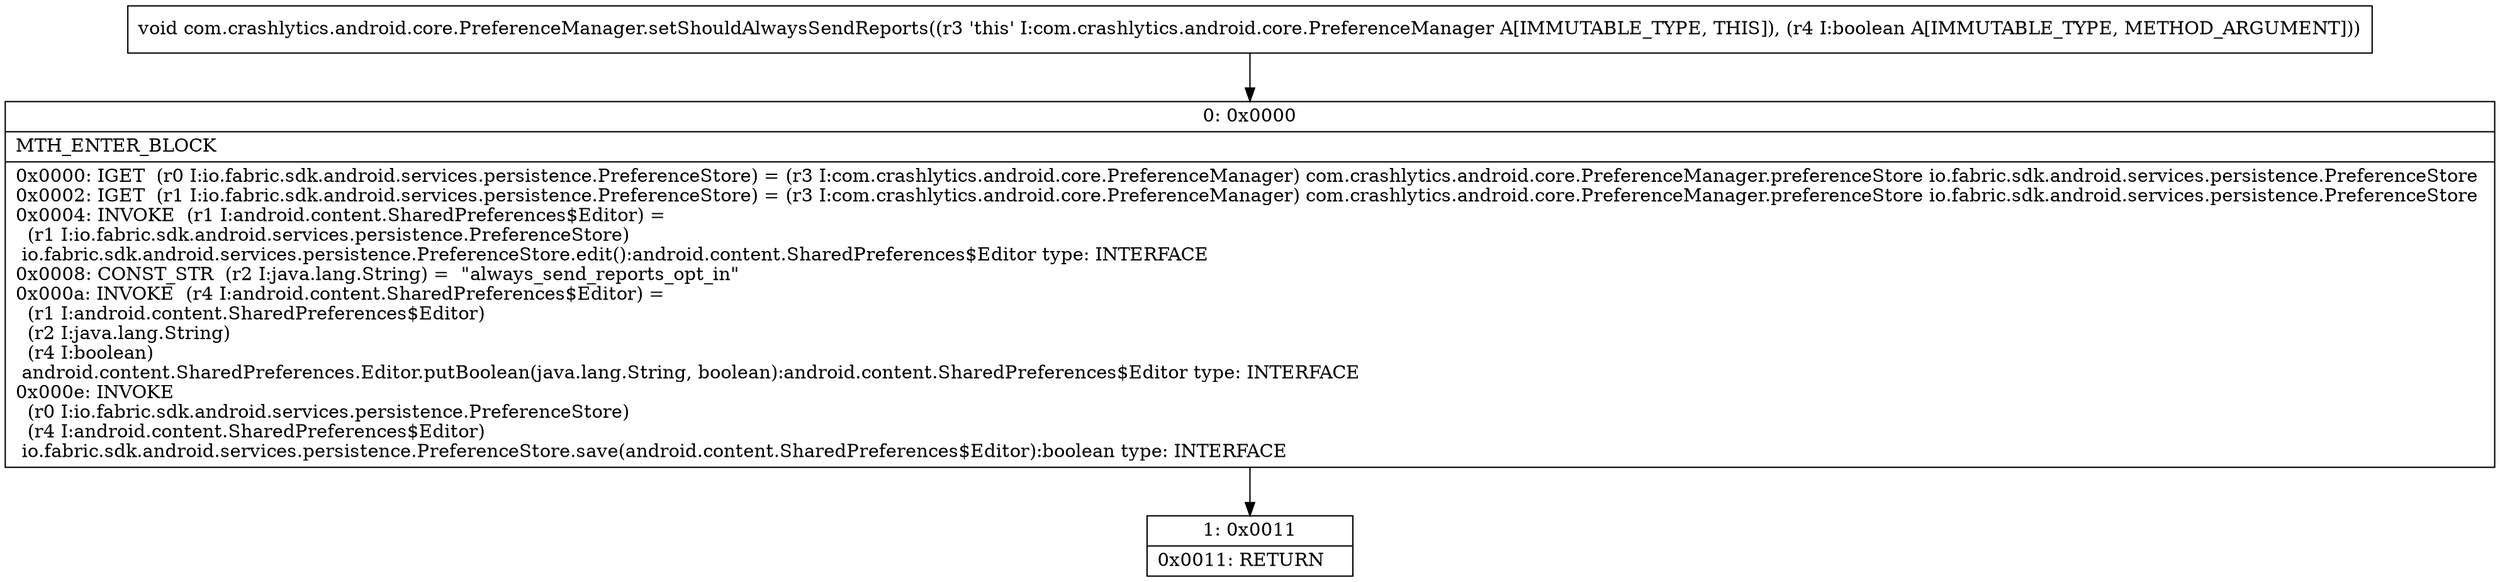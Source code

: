 digraph "CFG forcom.crashlytics.android.core.PreferenceManager.setShouldAlwaysSendReports(Z)V" {
Node_0 [shape=record,label="{0\:\ 0x0000|MTH_ENTER_BLOCK\l|0x0000: IGET  (r0 I:io.fabric.sdk.android.services.persistence.PreferenceStore) = (r3 I:com.crashlytics.android.core.PreferenceManager) com.crashlytics.android.core.PreferenceManager.preferenceStore io.fabric.sdk.android.services.persistence.PreferenceStore \l0x0002: IGET  (r1 I:io.fabric.sdk.android.services.persistence.PreferenceStore) = (r3 I:com.crashlytics.android.core.PreferenceManager) com.crashlytics.android.core.PreferenceManager.preferenceStore io.fabric.sdk.android.services.persistence.PreferenceStore \l0x0004: INVOKE  (r1 I:android.content.SharedPreferences$Editor) = \l  (r1 I:io.fabric.sdk.android.services.persistence.PreferenceStore)\l io.fabric.sdk.android.services.persistence.PreferenceStore.edit():android.content.SharedPreferences$Editor type: INTERFACE \l0x0008: CONST_STR  (r2 I:java.lang.String) =  \"always_send_reports_opt_in\" \l0x000a: INVOKE  (r4 I:android.content.SharedPreferences$Editor) = \l  (r1 I:android.content.SharedPreferences$Editor)\l  (r2 I:java.lang.String)\l  (r4 I:boolean)\l android.content.SharedPreferences.Editor.putBoolean(java.lang.String, boolean):android.content.SharedPreferences$Editor type: INTERFACE \l0x000e: INVOKE  \l  (r0 I:io.fabric.sdk.android.services.persistence.PreferenceStore)\l  (r4 I:android.content.SharedPreferences$Editor)\l io.fabric.sdk.android.services.persistence.PreferenceStore.save(android.content.SharedPreferences$Editor):boolean type: INTERFACE \l}"];
Node_1 [shape=record,label="{1\:\ 0x0011|0x0011: RETURN   \l}"];
MethodNode[shape=record,label="{void com.crashlytics.android.core.PreferenceManager.setShouldAlwaysSendReports((r3 'this' I:com.crashlytics.android.core.PreferenceManager A[IMMUTABLE_TYPE, THIS]), (r4 I:boolean A[IMMUTABLE_TYPE, METHOD_ARGUMENT])) }"];
MethodNode -> Node_0;
Node_0 -> Node_1;
}

